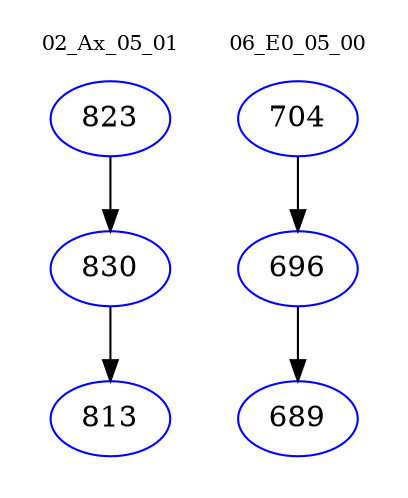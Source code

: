 digraph{
subgraph cluster_0 {
color = white
label = "02_Ax_05_01";
fontsize=10;
T0_823 [label="823", color="blue"]
T0_823 -> T0_830 [color="black"]
T0_830 [label="830", color="blue"]
T0_830 -> T0_813 [color="black"]
T0_813 [label="813", color="blue"]
}
subgraph cluster_1 {
color = white
label = "06_E0_05_00";
fontsize=10;
T1_704 [label="704", color="blue"]
T1_704 -> T1_696 [color="black"]
T1_696 [label="696", color="blue"]
T1_696 -> T1_689 [color="black"]
T1_689 [label="689", color="blue"]
}
}
